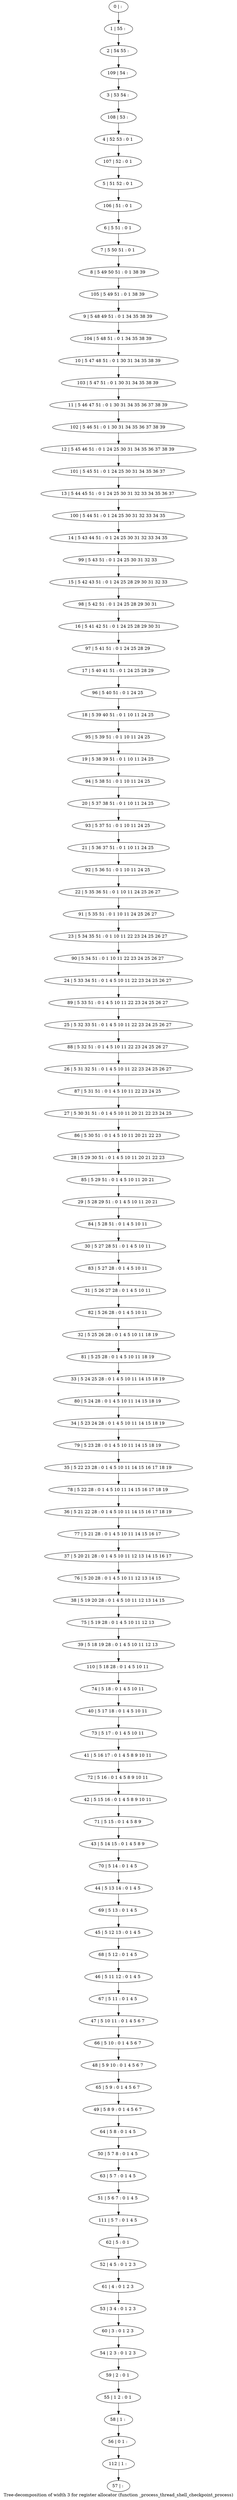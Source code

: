 digraph G {
graph [label="Tree-decomposition of width 3 for register allocator (function _process_thread_shell_checkpoint_process)"]
0[label="0 | : "];
1[label="1 | 55 : "];
2[label="2 | 54 55 : "];
3[label="3 | 53 54 : "];
4[label="4 | 52 53 : 0 1 "];
5[label="5 | 51 52 : 0 1 "];
6[label="6 | 5 51 : 0 1 "];
7[label="7 | 5 50 51 : 0 1 "];
8[label="8 | 5 49 50 51 : 0 1 38 39 "];
9[label="9 | 5 48 49 51 : 0 1 34 35 38 39 "];
10[label="10 | 5 47 48 51 : 0 1 30 31 34 35 38 39 "];
11[label="11 | 5 46 47 51 : 0 1 30 31 34 35 36 37 38 39 "];
12[label="12 | 5 45 46 51 : 0 1 24 25 30 31 34 35 36 37 38 39 "];
13[label="13 | 5 44 45 51 : 0 1 24 25 30 31 32 33 34 35 36 37 "];
14[label="14 | 5 43 44 51 : 0 1 24 25 30 31 32 33 34 35 "];
15[label="15 | 5 42 43 51 : 0 1 24 25 28 29 30 31 32 33 "];
16[label="16 | 5 41 42 51 : 0 1 24 25 28 29 30 31 "];
17[label="17 | 5 40 41 51 : 0 1 24 25 28 29 "];
18[label="18 | 5 39 40 51 : 0 1 10 11 24 25 "];
19[label="19 | 5 38 39 51 : 0 1 10 11 24 25 "];
20[label="20 | 5 37 38 51 : 0 1 10 11 24 25 "];
21[label="21 | 5 36 37 51 : 0 1 10 11 24 25 "];
22[label="22 | 5 35 36 51 : 0 1 10 11 24 25 26 27 "];
23[label="23 | 5 34 35 51 : 0 1 10 11 22 23 24 25 26 27 "];
24[label="24 | 5 33 34 51 : 0 1 4 5 10 11 22 23 24 25 26 27 "];
25[label="25 | 5 32 33 51 : 0 1 4 5 10 11 22 23 24 25 26 27 "];
26[label="26 | 5 31 32 51 : 0 1 4 5 10 11 22 23 24 25 26 27 "];
27[label="27 | 5 30 31 51 : 0 1 4 5 10 11 20 21 22 23 24 25 "];
28[label="28 | 5 29 30 51 : 0 1 4 5 10 11 20 21 22 23 "];
29[label="29 | 5 28 29 51 : 0 1 4 5 10 11 20 21 "];
30[label="30 | 5 27 28 51 : 0 1 4 5 10 11 "];
31[label="31 | 5 26 27 28 : 0 1 4 5 10 11 "];
32[label="32 | 5 25 26 28 : 0 1 4 5 10 11 18 19 "];
33[label="33 | 5 24 25 28 : 0 1 4 5 10 11 14 15 18 19 "];
34[label="34 | 5 23 24 28 : 0 1 4 5 10 11 14 15 18 19 "];
35[label="35 | 5 22 23 28 : 0 1 4 5 10 11 14 15 16 17 18 19 "];
36[label="36 | 5 21 22 28 : 0 1 4 5 10 11 14 15 16 17 18 19 "];
37[label="37 | 5 20 21 28 : 0 1 4 5 10 11 12 13 14 15 16 17 "];
38[label="38 | 5 19 20 28 : 0 1 4 5 10 11 12 13 14 15 "];
39[label="39 | 5 18 19 28 : 0 1 4 5 10 11 12 13 "];
40[label="40 | 5 17 18 : 0 1 4 5 10 11 "];
41[label="41 | 5 16 17 : 0 1 4 5 8 9 10 11 "];
42[label="42 | 5 15 16 : 0 1 4 5 8 9 10 11 "];
43[label="43 | 5 14 15 : 0 1 4 5 8 9 "];
44[label="44 | 5 13 14 : 0 1 4 5 "];
45[label="45 | 5 12 13 : 0 1 4 5 "];
46[label="46 | 5 11 12 : 0 1 4 5 "];
47[label="47 | 5 10 11 : 0 1 4 5 6 7 "];
48[label="48 | 5 9 10 : 0 1 4 5 6 7 "];
49[label="49 | 5 8 9 : 0 1 4 5 6 7 "];
50[label="50 | 5 7 8 : 0 1 4 5 "];
51[label="51 | 5 6 7 : 0 1 4 5 "];
52[label="52 | 4 5 : 0 1 2 3 "];
53[label="53 | 3 4 : 0 1 2 3 "];
54[label="54 | 2 3 : 0 1 2 3 "];
55[label="55 | 1 2 : 0 1 "];
56[label="56 | 0 1 : "];
57[label="57 | : "];
58[label="58 | 1 : "];
59[label="59 | 2 : 0 1 "];
60[label="60 | 3 : 0 1 2 3 "];
61[label="61 | 4 : 0 1 2 3 "];
62[label="62 | 5 : 0 1 "];
63[label="63 | 5 7 : 0 1 4 5 "];
64[label="64 | 5 8 : 0 1 4 5 "];
65[label="65 | 5 9 : 0 1 4 5 6 7 "];
66[label="66 | 5 10 : 0 1 4 5 6 7 "];
67[label="67 | 5 11 : 0 1 4 5 "];
68[label="68 | 5 12 : 0 1 4 5 "];
69[label="69 | 5 13 : 0 1 4 5 "];
70[label="70 | 5 14 : 0 1 4 5 "];
71[label="71 | 5 15 : 0 1 4 5 8 9 "];
72[label="72 | 5 16 : 0 1 4 5 8 9 10 11 "];
73[label="73 | 5 17 : 0 1 4 5 10 11 "];
74[label="74 | 5 18 : 0 1 4 5 10 11 "];
75[label="75 | 5 19 28 : 0 1 4 5 10 11 12 13 "];
76[label="76 | 5 20 28 : 0 1 4 5 10 11 12 13 14 15 "];
77[label="77 | 5 21 28 : 0 1 4 5 10 11 14 15 16 17 "];
78[label="78 | 5 22 28 : 0 1 4 5 10 11 14 15 16 17 18 19 "];
79[label="79 | 5 23 28 : 0 1 4 5 10 11 14 15 18 19 "];
80[label="80 | 5 24 28 : 0 1 4 5 10 11 14 15 18 19 "];
81[label="81 | 5 25 28 : 0 1 4 5 10 11 18 19 "];
82[label="82 | 5 26 28 : 0 1 4 5 10 11 "];
83[label="83 | 5 27 28 : 0 1 4 5 10 11 "];
84[label="84 | 5 28 51 : 0 1 4 5 10 11 "];
85[label="85 | 5 29 51 : 0 1 4 5 10 11 20 21 "];
86[label="86 | 5 30 51 : 0 1 4 5 10 11 20 21 22 23 "];
87[label="87 | 5 31 51 : 0 1 4 5 10 11 22 23 24 25 "];
88[label="88 | 5 32 51 : 0 1 4 5 10 11 22 23 24 25 26 27 "];
89[label="89 | 5 33 51 : 0 1 4 5 10 11 22 23 24 25 26 27 "];
90[label="90 | 5 34 51 : 0 1 10 11 22 23 24 25 26 27 "];
91[label="91 | 5 35 51 : 0 1 10 11 24 25 26 27 "];
92[label="92 | 5 36 51 : 0 1 10 11 24 25 "];
93[label="93 | 5 37 51 : 0 1 10 11 24 25 "];
94[label="94 | 5 38 51 : 0 1 10 11 24 25 "];
95[label="95 | 5 39 51 : 0 1 10 11 24 25 "];
96[label="96 | 5 40 51 : 0 1 24 25 "];
97[label="97 | 5 41 51 : 0 1 24 25 28 29 "];
98[label="98 | 5 42 51 : 0 1 24 25 28 29 30 31 "];
99[label="99 | 5 43 51 : 0 1 24 25 30 31 32 33 "];
100[label="100 | 5 44 51 : 0 1 24 25 30 31 32 33 34 35 "];
101[label="101 | 5 45 51 : 0 1 24 25 30 31 34 35 36 37 "];
102[label="102 | 5 46 51 : 0 1 30 31 34 35 36 37 38 39 "];
103[label="103 | 5 47 51 : 0 1 30 31 34 35 38 39 "];
104[label="104 | 5 48 51 : 0 1 34 35 38 39 "];
105[label="105 | 5 49 51 : 0 1 38 39 "];
106[label="106 | 51 : 0 1 "];
107[label="107 | 52 : 0 1 "];
108[label="108 | 53 : "];
109[label="109 | 54 : "];
110[label="110 | 5 18 28 : 0 1 4 5 10 11 "];
111[label="111 | 5 7 : 0 1 4 5 "];
112[label="112 | 1 : "];
0->1 ;
1->2 ;
6->7 ;
7->8 ;
58->56 ;
55->58 ;
59->55 ;
54->59 ;
60->54 ;
53->60 ;
61->53 ;
52->61 ;
62->52 ;
63->51 ;
50->63 ;
64->50 ;
49->64 ;
65->49 ;
48->65 ;
66->48 ;
47->66 ;
67->47 ;
46->67 ;
68->46 ;
45->68 ;
69->45 ;
44->69 ;
70->44 ;
43->70 ;
71->43 ;
42->71 ;
72->42 ;
41->72 ;
73->41 ;
40->73 ;
74->40 ;
75->39 ;
38->75 ;
76->38 ;
37->76 ;
77->37 ;
36->77 ;
78->36 ;
35->78 ;
79->35 ;
34->79 ;
80->34 ;
33->80 ;
81->33 ;
32->81 ;
82->32 ;
31->82 ;
83->31 ;
30->83 ;
84->30 ;
29->84 ;
85->29 ;
28->85 ;
86->28 ;
27->86 ;
87->27 ;
26->87 ;
88->26 ;
25->88 ;
89->25 ;
24->89 ;
90->24 ;
23->90 ;
91->23 ;
22->91 ;
92->22 ;
21->92 ;
93->21 ;
20->93 ;
94->20 ;
19->94 ;
95->19 ;
18->95 ;
96->18 ;
17->96 ;
97->17 ;
16->97 ;
98->16 ;
15->98 ;
99->15 ;
14->99 ;
100->14 ;
13->100 ;
101->13 ;
12->101 ;
102->12 ;
11->102 ;
103->11 ;
10->103 ;
104->10 ;
9->104 ;
105->9 ;
8->105 ;
106->6 ;
5->106 ;
107->5 ;
4->107 ;
108->4 ;
3->108 ;
109->3 ;
2->109 ;
110->74 ;
39->110 ;
111->62 ;
51->111 ;
112->57 ;
56->112 ;
}

